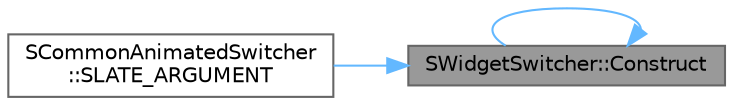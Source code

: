 digraph "SWidgetSwitcher::Construct"
{
 // INTERACTIVE_SVG=YES
 // LATEX_PDF_SIZE
  bgcolor="transparent";
  edge [fontname=Helvetica,fontsize=10,labelfontname=Helvetica,labelfontsize=10];
  node [fontname=Helvetica,fontsize=10,shape=box,height=0.2,width=0.4];
  rankdir="RL";
  Node1 [id="Node000001",label="SWidgetSwitcher::Construct",height=0.2,width=0.4,color="gray40", fillcolor="grey60", style="filled", fontcolor="black",tooltip="Constructs the widget."];
  Node1 -> Node1 [id="edge1_Node000001_Node000001",dir="back",color="steelblue1",style="solid",tooltip=" "];
  Node1 -> Node2 [id="edge2_Node000001_Node000002",dir="back",color="steelblue1",style="solid",tooltip=" "];
  Node2 [id="Node000002",label="SCommonAnimatedSwitcher\l::SLATE_ARGUMENT",height=0.2,width=0.4,color="grey40", fillcolor="white", style="filled",URL="$dc/d15/classSCommonAnimatedSwitcher.html#a18fbf5808cad7bc5a318aefffaf1590e",tooltip=" "];
}
